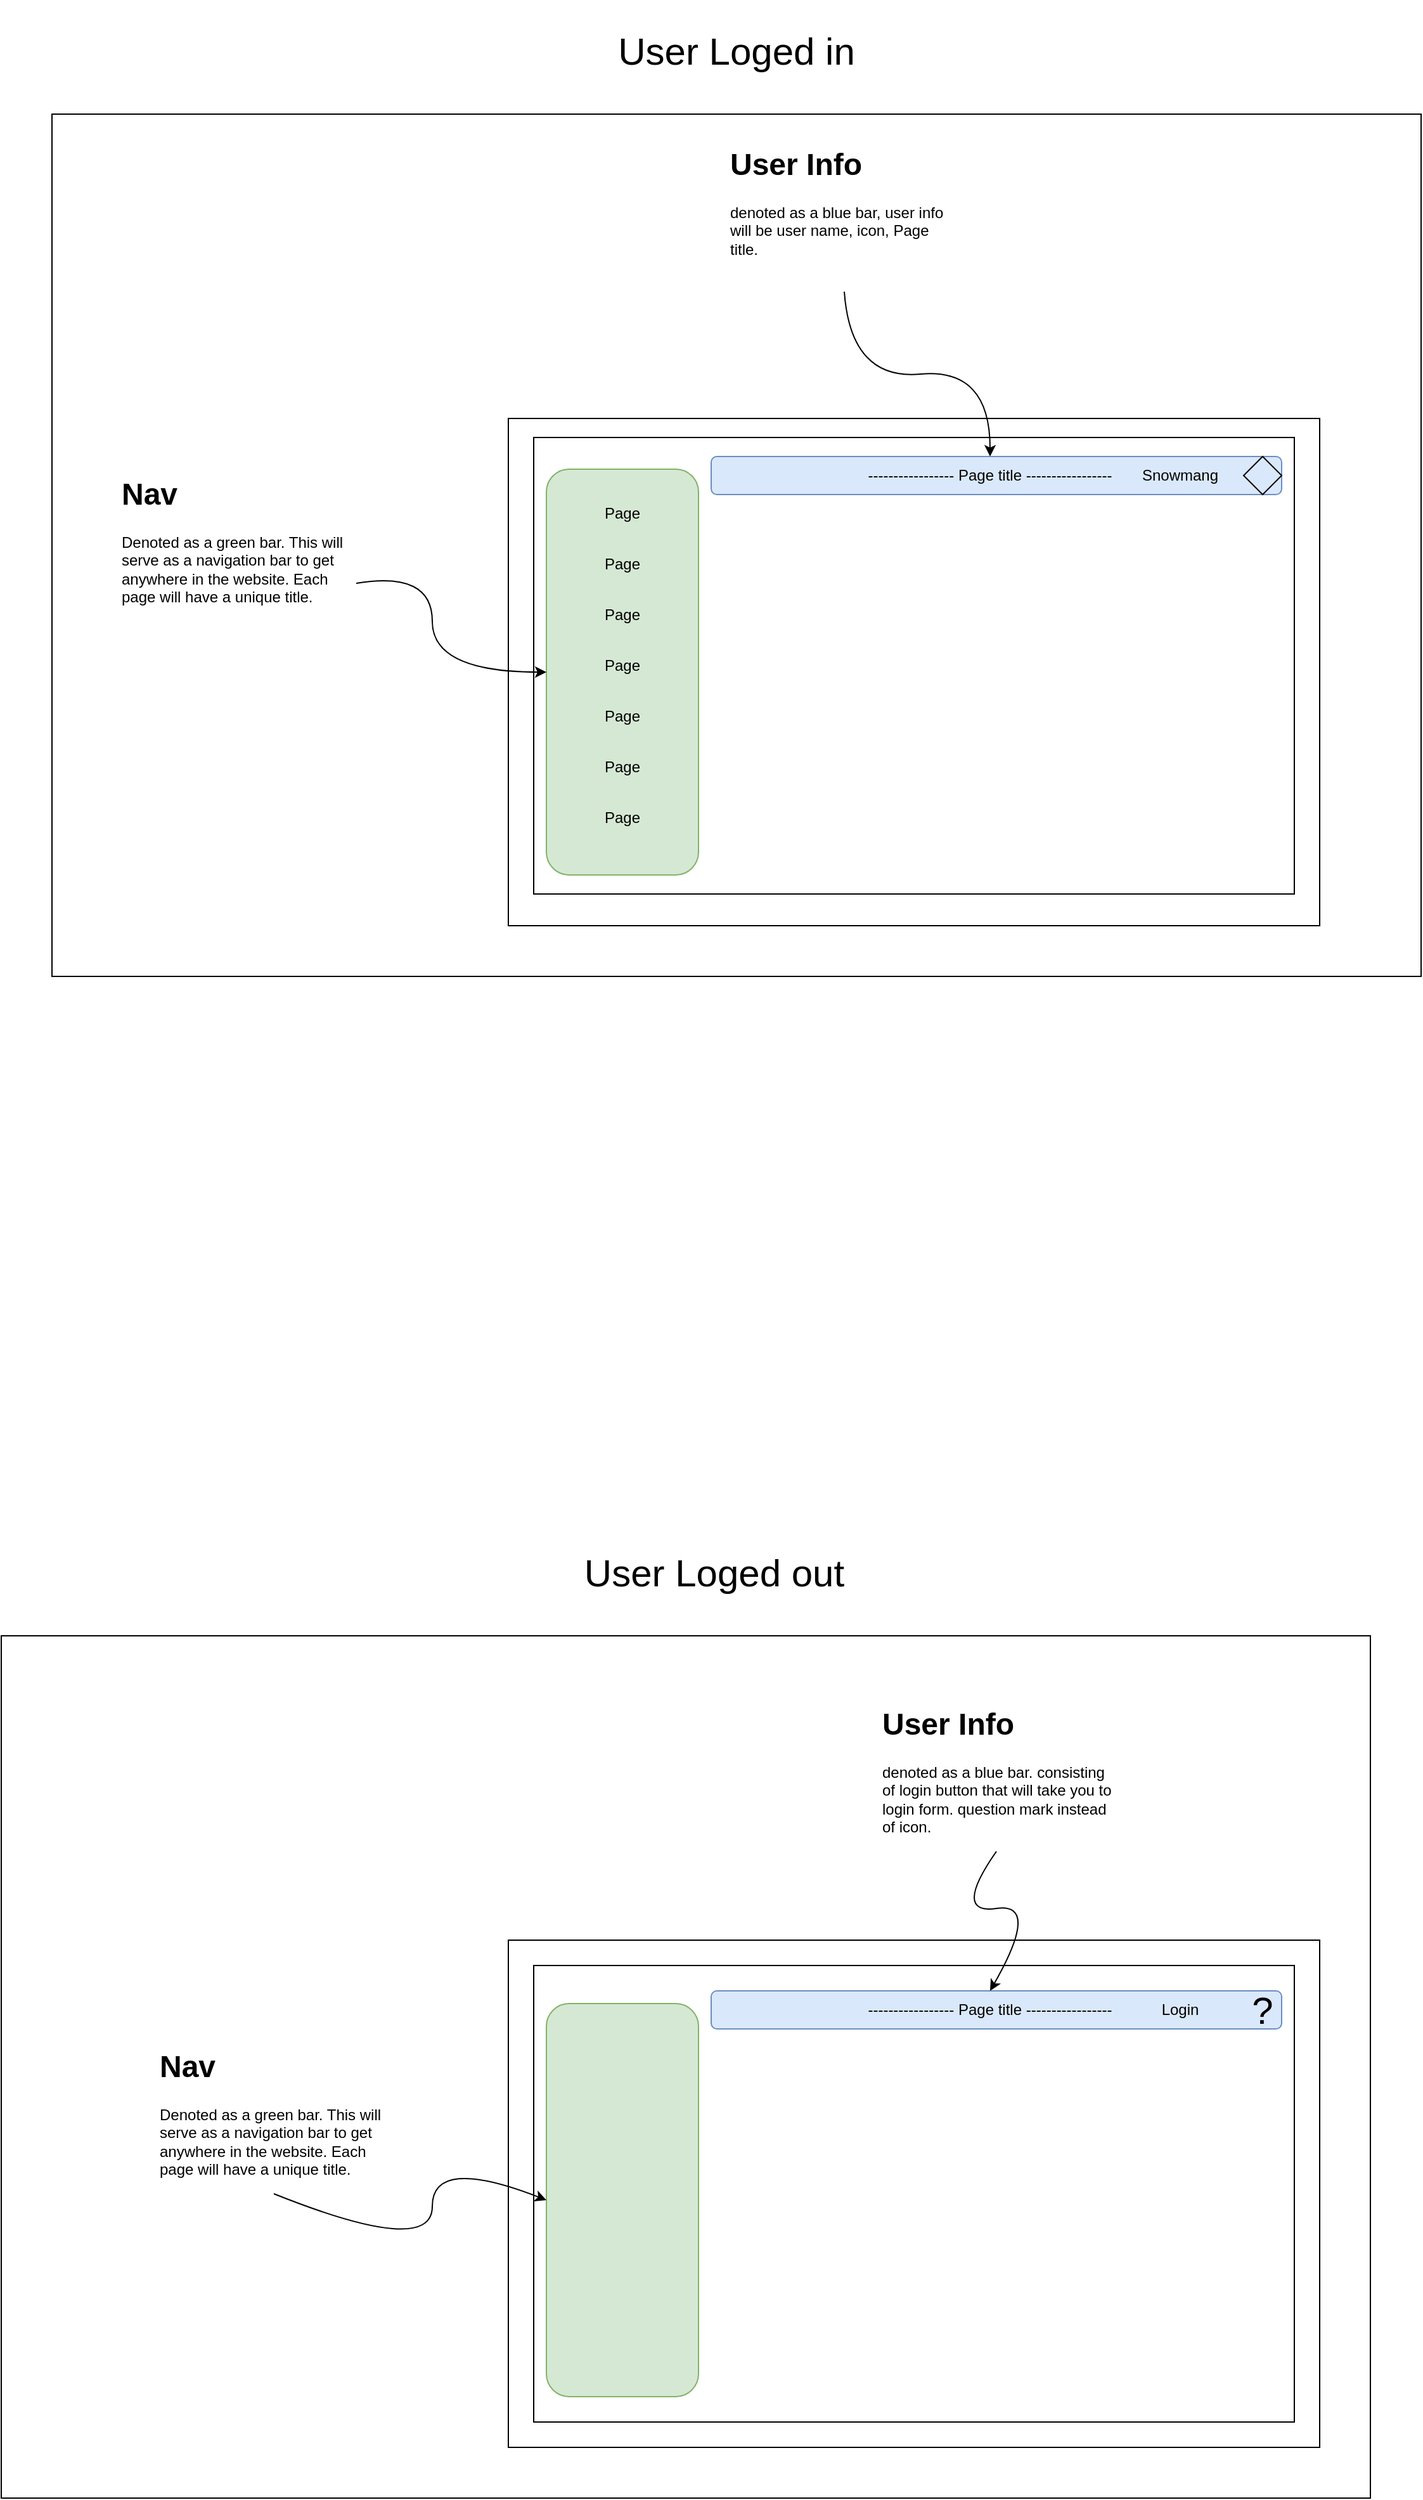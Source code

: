 <mxfile version="16.6.4" type="github">
  <diagram id="7Y9GmNgVDP8SF2NrLYEP" name="Page Frame">
    <mxGraphModel dx="2714" dy="3214" grid="1" gridSize="10" guides="1" tooltips="1" connect="1" arrows="1" fold="1" page="0" pageScale="1" pageWidth="850" pageHeight="1100" math="0" shadow="0">
      <root>
        <mxCell id="0" />
        <mxCell id="1" parent="0" />
        <mxCell id="YjzwFa3_-ySRGBe-iUuc-25" value="" style="rounded=0;whiteSpace=wrap;html=1;strokeColor=default;fillColor=none;" vertex="1" parent="1">
          <mxGeometry x="-280" y="-40" width="1080" height="680" as="geometry" />
        </mxCell>
        <mxCell id="YjzwFa3_-ySRGBe-iUuc-4" value="" style="rounded=1;whiteSpace=wrap;html=1;strokeColor=#82b366;fillColor=#d5e8d4;" vertex="1" parent="1">
          <mxGeometry x="110" y="240" width="120" height="320" as="geometry" />
        </mxCell>
        <mxCell id="YjzwFa3_-ySRGBe-iUuc-11" value="" style="group" vertex="1" connectable="0" parent="1">
          <mxGeometry x="80" y="200" width="640" height="400" as="geometry" />
        </mxCell>
        <mxCell id="YjzwFa3_-ySRGBe-iUuc-20" value="" style="group" vertex="1" connectable="0" parent="YjzwFa3_-ySRGBe-iUuc-11">
          <mxGeometry x="60" y="60" width="60" height="270" as="geometry" />
        </mxCell>
        <mxCell id="YjzwFa3_-ySRGBe-iUuc-13" value="Page" style="text;html=1;strokeColor=none;fillColor=none;align=center;verticalAlign=middle;whiteSpace=wrap;rounded=0;" vertex="1" parent="YjzwFa3_-ySRGBe-iUuc-20">
          <mxGeometry width="60" height="30" as="geometry" />
        </mxCell>
        <mxCell id="YjzwFa3_-ySRGBe-iUuc-14" value="Page" style="text;html=1;strokeColor=none;fillColor=none;align=center;verticalAlign=middle;whiteSpace=wrap;rounded=0;" vertex="1" parent="YjzwFa3_-ySRGBe-iUuc-20">
          <mxGeometry y="40" width="60" height="30" as="geometry" />
        </mxCell>
        <mxCell id="YjzwFa3_-ySRGBe-iUuc-15" value="Page" style="text;html=1;strokeColor=none;fillColor=none;align=center;verticalAlign=middle;whiteSpace=wrap;rounded=0;" vertex="1" parent="YjzwFa3_-ySRGBe-iUuc-20">
          <mxGeometry y="80" width="60" height="30" as="geometry" />
        </mxCell>
        <mxCell id="YjzwFa3_-ySRGBe-iUuc-16" value="Page" style="text;html=1;strokeColor=none;fillColor=none;align=center;verticalAlign=middle;whiteSpace=wrap;rounded=0;" vertex="1" parent="YjzwFa3_-ySRGBe-iUuc-20">
          <mxGeometry y="120" width="60" height="30" as="geometry" />
        </mxCell>
        <mxCell id="YjzwFa3_-ySRGBe-iUuc-17" value="Page" style="text;html=1;strokeColor=none;fillColor=none;align=center;verticalAlign=middle;whiteSpace=wrap;rounded=0;" vertex="1" parent="YjzwFa3_-ySRGBe-iUuc-20">
          <mxGeometry y="160" width="60" height="30" as="geometry" />
        </mxCell>
        <mxCell id="YjzwFa3_-ySRGBe-iUuc-18" value="Page" style="text;html=1;strokeColor=none;fillColor=none;align=center;verticalAlign=middle;whiteSpace=wrap;rounded=0;" vertex="1" parent="YjzwFa3_-ySRGBe-iUuc-20">
          <mxGeometry y="200" width="60" height="30" as="geometry" />
        </mxCell>
        <mxCell id="YjzwFa3_-ySRGBe-iUuc-19" value="Page" style="text;html=1;strokeColor=none;fillColor=none;align=center;verticalAlign=middle;whiteSpace=wrap;rounded=0;" vertex="1" parent="YjzwFa3_-ySRGBe-iUuc-20">
          <mxGeometry y="240" width="60" height="30" as="geometry" />
        </mxCell>
        <mxCell id="YjzwFa3_-ySRGBe-iUuc-21" value="" style="group" vertex="1" connectable="0" parent="YjzwFa3_-ySRGBe-iUuc-11">
          <mxGeometry width="640" height="400" as="geometry" />
        </mxCell>
        <mxCell id="YjzwFa3_-ySRGBe-iUuc-1" value="" style="rounded=0;whiteSpace=wrap;html=1;fillColor=none;" vertex="1" parent="YjzwFa3_-ySRGBe-iUuc-21">
          <mxGeometry width="640" height="400" as="geometry" />
        </mxCell>
        <mxCell id="YjzwFa3_-ySRGBe-iUuc-2" value="" style="rounded=0;whiteSpace=wrap;html=1;fillColor=none;strokeColor=default;" vertex="1" parent="YjzwFa3_-ySRGBe-iUuc-21">
          <mxGeometry x="20" y="15" width="600" height="360" as="geometry" />
        </mxCell>
        <mxCell id="YjzwFa3_-ySRGBe-iUuc-5" value="&lt;h1&gt;User Info&lt;/h1&gt;&lt;div&gt;denoted as a blue bar, user info will be user name, icon, Page title.&lt;/div&gt;" style="text;html=1;strokeColor=none;fillColor=none;spacing=5;spacingTop=-20;whiteSpace=wrap;overflow=hidden;rounded=0;" vertex="1" parent="1">
          <mxGeometry x="250" y="-20" width="190" height="120" as="geometry" />
        </mxCell>
        <mxCell id="YjzwFa3_-ySRGBe-iUuc-9" value="" style="curved=1;endArrow=classic;html=1;rounded=0;entryX=0.5;entryY=0;entryDx=0;entryDy=0;exitX=0.5;exitY=1;exitDx=0;exitDy=0;" edge="1" parent="1" source="YjzwFa3_-ySRGBe-iUuc-5" target="YjzwFa3_-ySRGBe-iUuc-8">
          <mxGeometry width="50" height="50" relative="1" as="geometry">
            <mxPoint x="260" y="480" as="sourcePoint" />
            <mxPoint x="310" y="430" as="targetPoint" />
            <Array as="points">
              <mxPoint x="350" y="170" />
              <mxPoint x="460" y="160" />
            </Array>
          </mxGeometry>
        </mxCell>
        <mxCell id="YjzwFa3_-ySRGBe-iUuc-10" value="" style="group" vertex="1" connectable="0" parent="1">
          <mxGeometry x="240" y="230" width="450" height="30" as="geometry" />
        </mxCell>
        <mxCell id="YjzwFa3_-ySRGBe-iUuc-3" value="" style="rounded=1;whiteSpace=wrap;html=1;strokeColor=#6c8ebf;fillColor=#dae8fc;" vertex="1" parent="YjzwFa3_-ySRGBe-iUuc-10">
          <mxGeometry width="450" height="30" as="geometry" />
        </mxCell>
        <mxCell id="YjzwFa3_-ySRGBe-iUuc-6" value="" style="rhombus;whiteSpace=wrap;html=1;strokeColor=default;fillColor=none;" vertex="1" parent="YjzwFa3_-ySRGBe-iUuc-10">
          <mxGeometry x="420" width="30" height="30" as="geometry" />
        </mxCell>
        <mxCell id="YjzwFa3_-ySRGBe-iUuc-7" value="Snowmang" style="text;html=1;strokeColor=none;fillColor=none;align=center;verticalAlign=middle;whiteSpace=wrap;rounded=0;" vertex="1" parent="YjzwFa3_-ySRGBe-iUuc-10">
          <mxGeometry x="340" width="60" height="30" as="geometry" />
        </mxCell>
        <mxCell id="YjzwFa3_-ySRGBe-iUuc-8" value="----------------- Page title -----------------" style="text;html=1;strokeColor=none;fillColor=none;align=center;verticalAlign=middle;whiteSpace=wrap;rounded=0;" vertex="1" parent="YjzwFa3_-ySRGBe-iUuc-10">
          <mxGeometry x="120" width="200" height="30" as="geometry" />
        </mxCell>
        <mxCell id="YjzwFa3_-ySRGBe-iUuc-12" value="&lt;h1&gt;Nav&lt;/h1&gt;&lt;div&gt;Denoted as a green bar. This will serve as a navigation bar to get anywhere in the website. Each page will have a unique title.&lt;/div&gt;" style="text;html=1;strokeColor=none;fillColor=none;spacing=5;spacingTop=-20;whiteSpace=wrap;overflow=hidden;rounded=0;" vertex="1" parent="1">
          <mxGeometry x="-230" y="240" width="190" height="120" as="geometry" />
        </mxCell>
        <mxCell id="YjzwFa3_-ySRGBe-iUuc-24" value="" style="curved=1;endArrow=classic;html=1;rounded=0;exitX=1;exitY=0.75;exitDx=0;exitDy=0;entryX=0;entryY=0.5;entryDx=0;entryDy=0;" edge="1" parent="1" source="YjzwFa3_-ySRGBe-iUuc-12" target="YjzwFa3_-ySRGBe-iUuc-4">
          <mxGeometry width="50" height="50" relative="1" as="geometry">
            <mxPoint x="90" y="490" as="sourcePoint" />
            <mxPoint x="30" y="450" as="targetPoint" />
            <Array as="points">
              <mxPoint x="20" y="320" />
              <mxPoint x="20" y="400" />
            </Array>
          </mxGeometry>
        </mxCell>
        <mxCell id="YjzwFa3_-ySRGBe-iUuc-27" value="&lt;span style=&quot;font-size: 30px&quot;&gt;User Loged in&lt;/span&gt;" style="text;html=1;strokeColor=none;fillColor=none;align=center;verticalAlign=middle;whiteSpace=wrap;rounded=0;" vertex="1" parent="1">
          <mxGeometry x="165" y="-130" width="190" height="80" as="geometry" />
        </mxCell>
        <mxCell id="YjzwFa3_-ySRGBe-iUuc-42" value="" style="group;editable=0;" vertex="1" connectable="0" parent="1">
          <mxGeometry x="80" y="1400" width="640" height="400" as="geometry" />
        </mxCell>
        <mxCell id="YjzwFa3_-ySRGBe-iUuc-29" value="" style="group;editable=0;" vertex="1" connectable="0" parent="YjzwFa3_-ySRGBe-iUuc-42">
          <mxGeometry width="640" height="400" as="geometry" />
        </mxCell>
        <mxCell id="YjzwFa3_-ySRGBe-iUuc-38" value="" style="group;editable=0;" vertex="1" connectable="0" parent="YjzwFa3_-ySRGBe-iUuc-29">
          <mxGeometry width="640" height="400" as="geometry" />
        </mxCell>
        <mxCell id="YjzwFa3_-ySRGBe-iUuc-39" value="" style="rounded=0;whiteSpace=wrap;html=1;fillColor=none;editable=0;" vertex="1" parent="YjzwFa3_-ySRGBe-iUuc-38">
          <mxGeometry width="640" height="400" as="geometry" />
        </mxCell>
        <mxCell id="YjzwFa3_-ySRGBe-iUuc-41" value="" style="rounded=0;whiteSpace=wrap;html=1;fontFamily=Helvetica;fontSize=30;strokeColor=default;fillColor=none;editable=0;" vertex="1" parent="YjzwFa3_-ySRGBe-iUuc-42">
          <mxGeometry x="20" y="20" width="600" height="360" as="geometry" />
        </mxCell>
        <mxCell id="YjzwFa3_-ySRGBe-iUuc-49" value="" style="rounded=1;whiteSpace=wrap;html=1;fontFamily=Helvetica;fontSize=30;strokeColor=#82b366;fillColor=#d5e8d4;" vertex="1" parent="YjzwFa3_-ySRGBe-iUuc-42">
          <mxGeometry x="30" y="50" width="120" height="310" as="geometry" />
        </mxCell>
        <mxCell id="YjzwFa3_-ySRGBe-iUuc-44" value="" style="group" vertex="1" connectable="0" parent="YjzwFa3_-ySRGBe-iUuc-42">
          <mxGeometry x="160" y="40" width="450" height="30" as="geometry" />
        </mxCell>
        <mxCell id="YjzwFa3_-ySRGBe-iUuc-45" value="" style="rounded=1;whiteSpace=wrap;html=1;strokeColor=#6c8ebf;fillColor=#dae8fc;" vertex="1" parent="YjzwFa3_-ySRGBe-iUuc-44">
          <mxGeometry width="450" height="30" as="geometry" />
        </mxCell>
        <mxCell id="YjzwFa3_-ySRGBe-iUuc-47" value="Login" style="text;html=1;strokeColor=none;fillColor=none;align=center;verticalAlign=middle;whiteSpace=wrap;rounded=0;" vertex="1" parent="YjzwFa3_-ySRGBe-iUuc-44">
          <mxGeometry x="340" width="60" height="30" as="geometry" />
        </mxCell>
        <mxCell id="YjzwFa3_-ySRGBe-iUuc-48" value="----------------- Page title -----------------" style="text;html=1;strokeColor=none;fillColor=none;align=center;verticalAlign=middle;whiteSpace=wrap;rounded=0;" vertex="1" parent="YjzwFa3_-ySRGBe-iUuc-44">
          <mxGeometry x="120" width="200" height="30" as="geometry" />
        </mxCell>
        <mxCell id="YjzwFa3_-ySRGBe-iUuc-50" value="?" style="text;html=1;strokeColor=none;fillColor=none;align=center;verticalAlign=middle;whiteSpace=wrap;rounded=0;fontFamily=Helvetica;fontSize=30;" vertex="1" parent="YjzwFa3_-ySRGBe-iUuc-44">
          <mxGeometry x="420" width="30" height="30" as="geometry" />
        </mxCell>
        <mxCell id="YjzwFa3_-ySRGBe-iUuc-54" value="&lt;h1&gt;User Info&lt;/h1&gt;&lt;div&gt;denoted as a blue bar. consisting of login button that will take you to login form. question mark instead of icon.&amp;nbsp;&lt;/div&gt;" style="text;html=1;strokeColor=none;fillColor=none;spacing=5;spacingTop=-20;whiteSpace=wrap;overflow=hidden;rounded=0;" vertex="1" parent="1">
          <mxGeometry x="370" y="1210" width="190" height="120" as="geometry" />
        </mxCell>
        <mxCell id="YjzwFa3_-ySRGBe-iUuc-55" value="" style="curved=1;endArrow=classic;html=1;rounded=0;fontFamily=Helvetica;fontSize=12;entryX=0.5;entryY=0;entryDx=0;entryDy=0;exitX=0.5;exitY=1;exitDx=0;exitDy=0;" edge="1" parent="1" source="YjzwFa3_-ySRGBe-iUuc-54" target="YjzwFa3_-ySRGBe-iUuc-48">
          <mxGeometry width="50" height="50" relative="1" as="geometry">
            <mxPoint x="390" y="1550" as="sourcePoint" />
            <mxPoint x="440" y="1500" as="targetPoint" />
            <Array as="points">
              <mxPoint x="430" y="1380" />
              <mxPoint x="500" y="1370" />
            </Array>
          </mxGeometry>
        </mxCell>
        <mxCell id="YjzwFa3_-ySRGBe-iUuc-56" value="&lt;h1&gt;Nav&lt;/h1&gt;&lt;div&gt;Denoted as a green bar. This will serve as a navigation bar to get anywhere in the website. Each page will have a unique title.&lt;/div&gt;" style="text;html=1;strokeColor=none;fillColor=none;spacing=5;spacingTop=-20;whiteSpace=wrap;overflow=hidden;rounded=0;" vertex="1" parent="1">
          <mxGeometry x="-200" y="1480" width="190" height="120" as="geometry" />
        </mxCell>
        <mxCell id="YjzwFa3_-ySRGBe-iUuc-57" value="" style="curved=1;endArrow=classic;html=1;rounded=0;fontFamily=Helvetica;fontSize=12;entryX=0;entryY=0.5;entryDx=0;entryDy=0;exitX=0.5;exitY=1;exitDx=0;exitDy=0;" edge="1" parent="1" source="YjzwFa3_-ySRGBe-iUuc-56" target="YjzwFa3_-ySRGBe-iUuc-49">
          <mxGeometry width="50" height="50" relative="1" as="geometry">
            <mxPoint x="210" y="1660" as="sourcePoint" />
            <mxPoint x="260" y="1610" as="targetPoint" />
            <Array as="points">
              <mxPoint x="20" y="1650" />
              <mxPoint x="20" y="1570" />
            </Array>
          </mxGeometry>
        </mxCell>
        <mxCell id="YjzwFa3_-ySRGBe-iUuc-58" value="" style="rounded=0;whiteSpace=wrap;html=1;strokeColor=default;fillColor=none;" vertex="1" parent="1">
          <mxGeometry x="-320" y="1160" width="1080" height="680" as="geometry" />
        </mxCell>
        <mxCell id="YjzwFa3_-ySRGBe-iUuc-59" value="&lt;span style=&quot;font-size: 30px&quot;&gt;User Loged out&lt;/span&gt;" style="text;html=1;strokeColor=none;fillColor=none;align=center;verticalAlign=middle;whiteSpace=wrap;rounded=0;" vertex="1" parent="1">
          <mxGeometry x="125" y="1070" width="235" height="80" as="geometry" />
        </mxCell>
      </root>
    </mxGraphModel>
  </diagram>
</mxfile>

